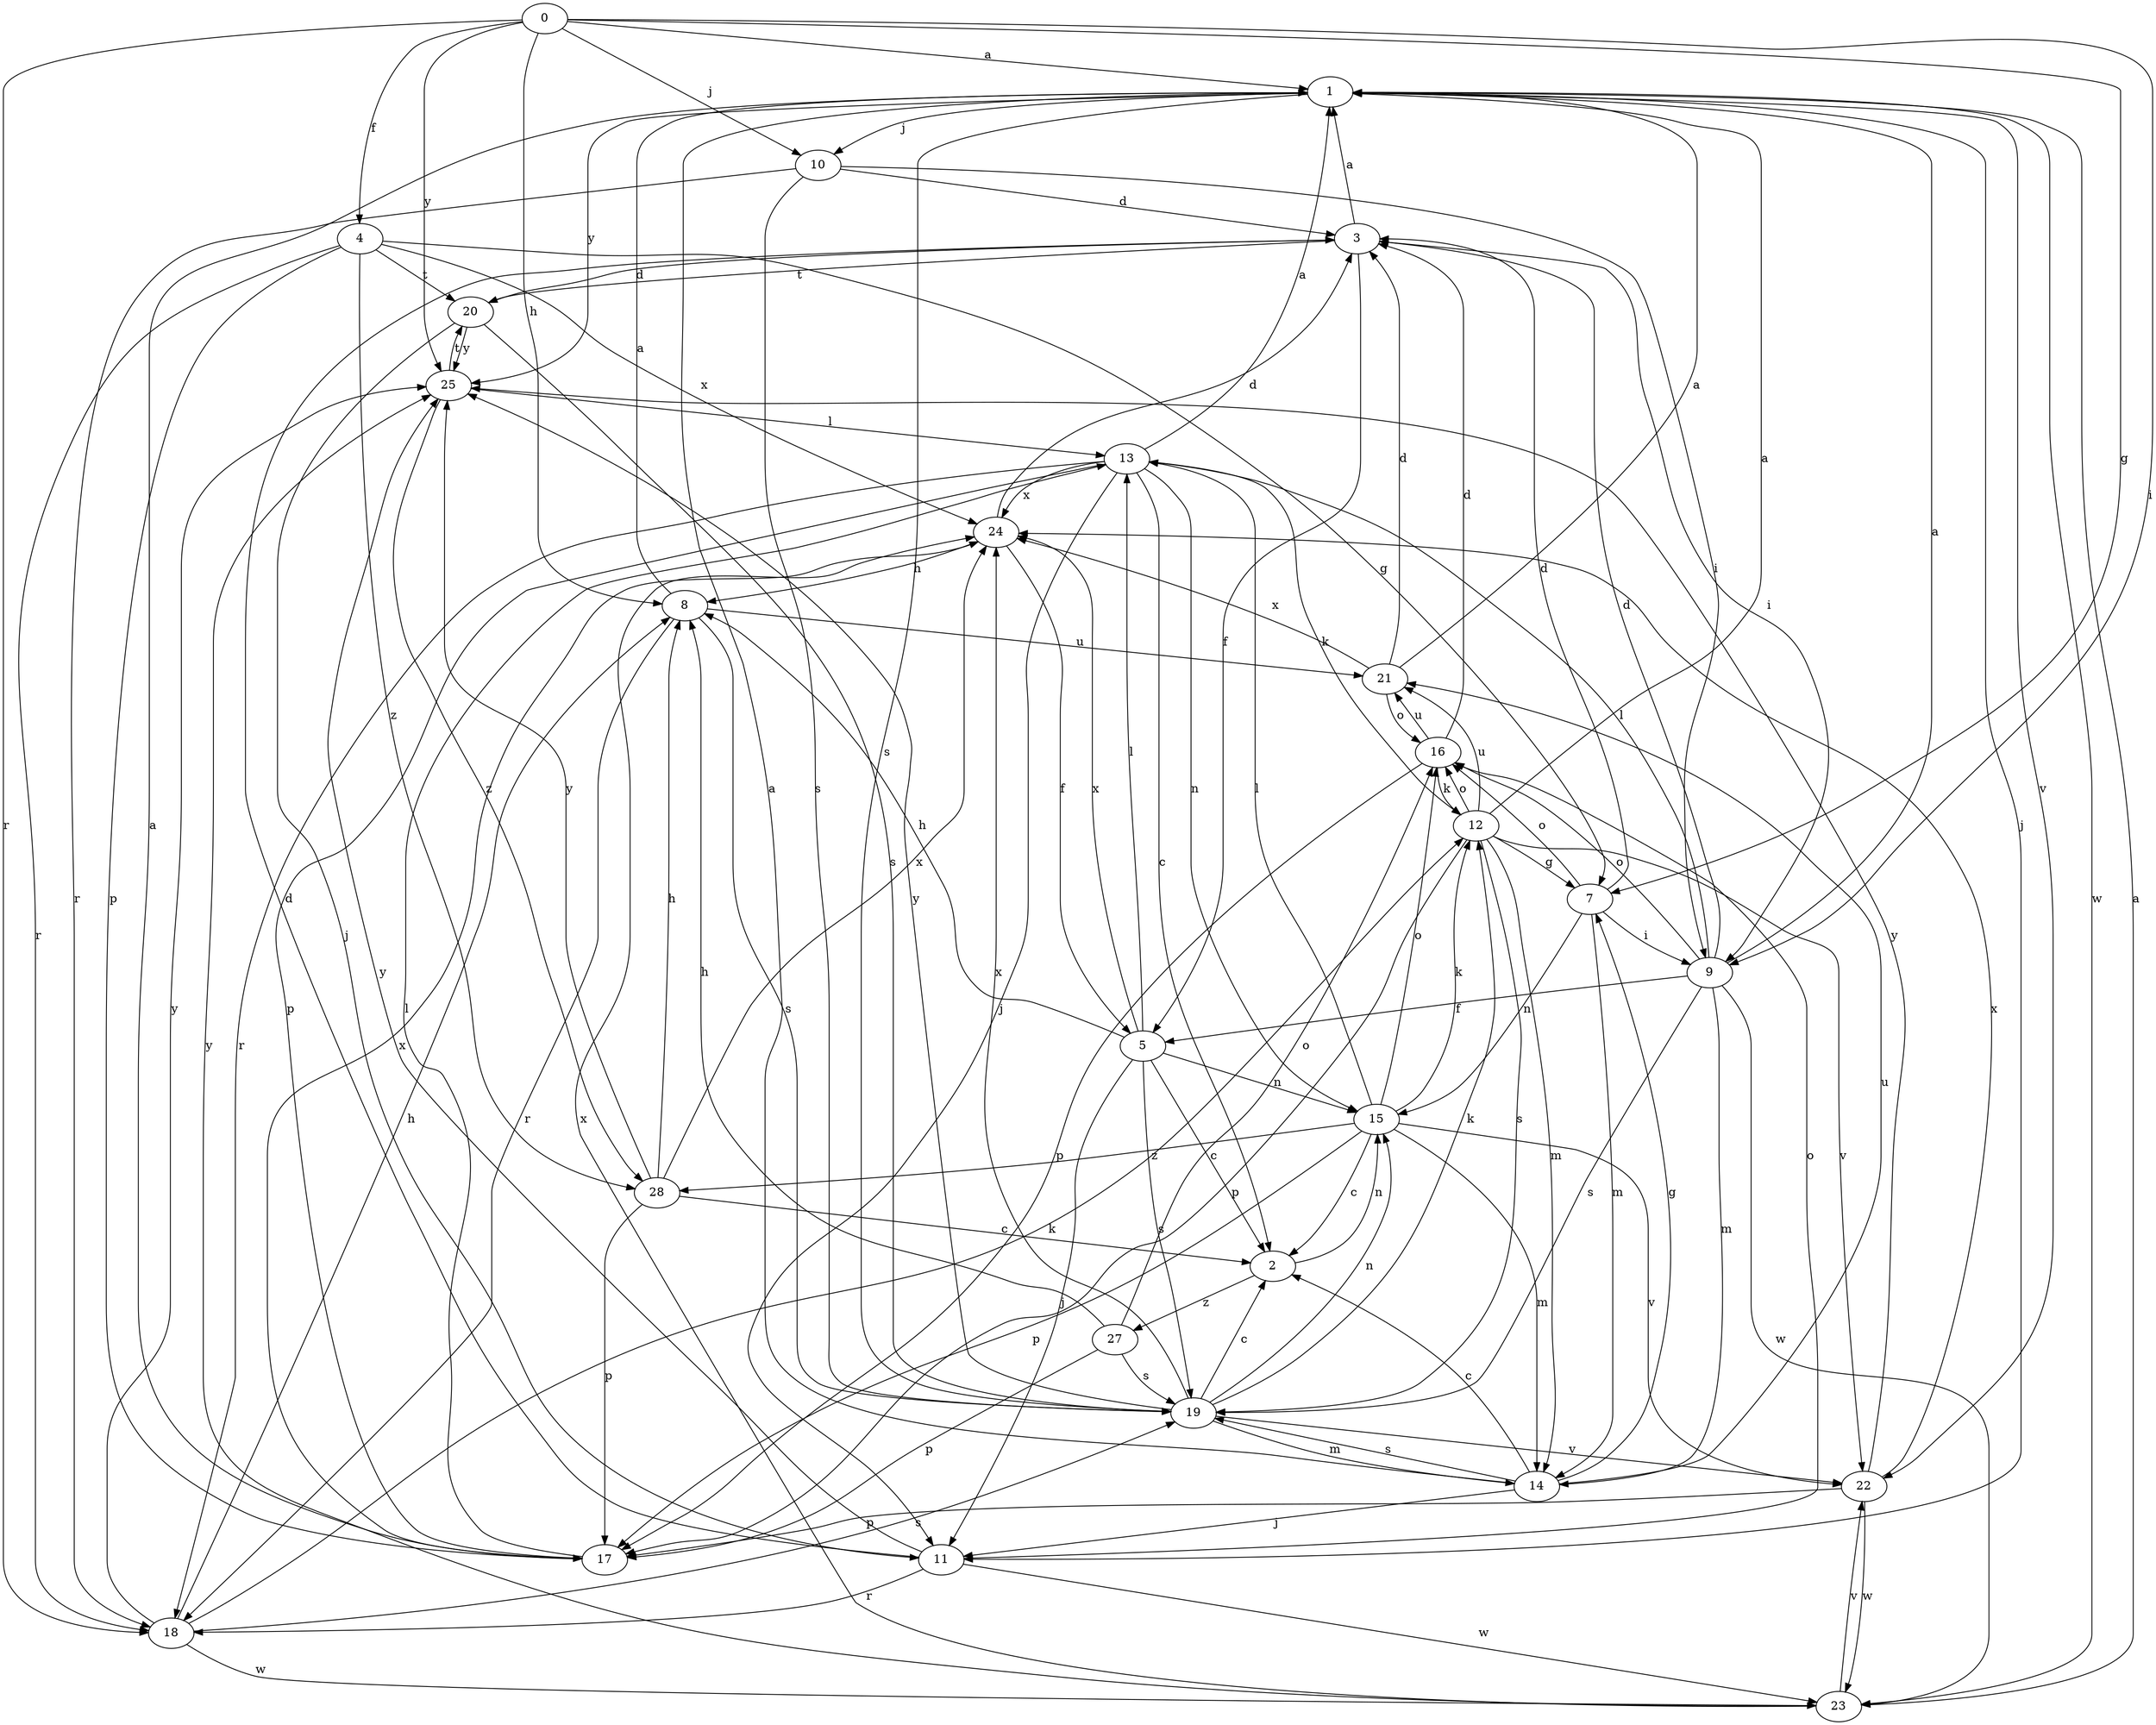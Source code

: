 strict digraph  {
0;
1;
2;
3;
4;
5;
7;
8;
9;
10;
11;
12;
13;
14;
15;
16;
17;
18;
19;
20;
21;
22;
23;
24;
25;
27;
28;
0 -> 1  [label=a];
0 -> 4  [label=f];
0 -> 7  [label=g];
0 -> 8  [label=h];
0 -> 9  [label=i];
0 -> 10  [label=j];
0 -> 18  [label=r];
0 -> 25  [label=y];
1 -> 10  [label=j];
1 -> 11  [label=j];
1 -> 19  [label=s];
1 -> 22  [label=v];
1 -> 23  [label=w];
1 -> 25  [label=y];
2 -> 15  [label=n];
2 -> 27  [label=z];
3 -> 1  [label=a];
3 -> 5  [label=f];
3 -> 9  [label=i];
3 -> 20  [label=t];
4 -> 7  [label=g];
4 -> 17  [label=p];
4 -> 18  [label=r];
4 -> 20  [label=t];
4 -> 24  [label=x];
4 -> 28  [label=z];
5 -> 2  [label=c];
5 -> 8  [label=h];
5 -> 11  [label=j];
5 -> 13  [label=l];
5 -> 15  [label=n];
5 -> 19  [label=s];
5 -> 24  [label=x];
7 -> 3  [label=d];
7 -> 9  [label=i];
7 -> 14  [label=m];
7 -> 15  [label=n];
7 -> 16  [label=o];
8 -> 1  [label=a];
8 -> 18  [label=r];
8 -> 19  [label=s];
8 -> 21  [label=u];
9 -> 1  [label=a];
9 -> 3  [label=d];
9 -> 5  [label=f];
9 -> 13  [label=l];
9 -> 14  [label=m];
9 -> 16  [label=o];
9 -> 19  [label=s];
9 -> 23  [label=w];
10 -> 3  [label=d];
10 -> 9  [label=i];
10 -> 18  [label=r];
10 -> 19  [label=s];
11 -> 3  [label=d];
11 -> 16  [label=o];
11 -> 18  [label=r];
11 -> 23  [label=w];
11 -> 25  [label=y];
12 -> 1  [label=a];
12 -> 7  [label=g];
12 -> 14  [label=m];
12 -> 16  [label=o];
12 -> 17  [label=p];
12 -> 19  [label=s];
12 -> 21  [label=u];
12 -> 22  [label=v];
13 -> 1  [label=a];
13 -> 2  [label=c];
13 -> 11  [label=j];
13 -> 12  [label=k];
13 -> 15  [label=n];
13 -> 17  [label=p];
13 -> 18  [label=r];
13 -> 24  [label=x];
14 -> 1  [label=a];
14 -> 2  [label=c];
14 -> 7  [label=g];
14 -> 11  [label=j];
14 -> 19  [label=s];
14 -> 21  [label=u];
15 -> 2  [label=c];
15 -> 12  [label=k];
15 -> 13  [label=l];
15 -> 14  [label=m];
15 -> 16  [label=o];
15 -> 17  [label=p];
15 -> 22  [label=v];
15 -> 28  [label=z];
16 -> 3  [label=d];
16 -> 12  [label=k];
16 -> 17  [label=p];
16 -> 21  [label=u];
17 -> 1  [label=a];
17 -> 13  [label=l];
17 -> 24  [label=x];
18 -> 8  [label=h];
18 -> 12  [label=k];
18 -> 19  [label=s];
18 -> 23  [label=w];
18 -> 25  [label=y];
19 -> 2  [label=c];
19 -> 12  [label=k];
19 -> 14  [label=m];
19 -> 15  [label=n];
19 -> 22  [label=v];
19 -> 24  [label=x];
19 -> 25  [label=y];
20 -> 3  [label=d];
20 -> 11  [label=j];
20 -> 19  [label=s];
20 -> 25  [label=y];
21 -> 1  [label=a];
21 -> 3  [label=d];
21 -> 16  [label=o];
21 -> 24  [label=x];
22 -> 17  [label=p];
22 -> 23  [label=w];
22 -> 24  [label=x];
22 -> 25  [label=y];
23 -> 1  [label=a];
23 -> 22  [label=v];
23 -> 24  [label=x];
23 -> 25  [label=y];
24 -> 3  [label=d];
24 -> 5  [label=f];
24 -> 8  [label=h];
25 -> 13  [label=l];
25 -> 20  [label=t];
25 -> 28  [label=z];
27 -> 8  [label=h];
27 -> 16  [label=o];
27 -> 17  [label=p];
27 -> 19  [label=s];
28 -> 2  [label=c];
28 -> 8  [label=h];
28 -> 17  [label=p];
28 -> 24  [label=x];
28 -> 25  [label=y];
}
